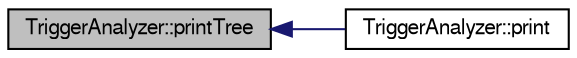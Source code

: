 digraph "TriggerAnalyzer::printTree"
{
  bgcolor="transparent";
  edge [fontname="FreeSans",fontsize="10",labelfontname="FreeSans",labelfontsize="10"];
  node [fontname="FreeSans",fontsize="10",shape=record];
  rankdir="LR";
  Node1 [label="TriggerAnalyzer::printTree",height=0.2,width=0.4,color="black", fillcolor="grey75", style="filled" fontcolor="black"];
  Node1 -> Node2 [dir="back",color="midnightblue",fontsize="10",style="solid",fontname="FreeSans"];
  Node2 [label="TriggerAnalyzer::print",height=0.2,width=0.4,color="black",URL="$d6/deb/classTriggerAnalyzer.html#a3e56727b31fa1fc2e2cd27d3c67538b2"];
}

